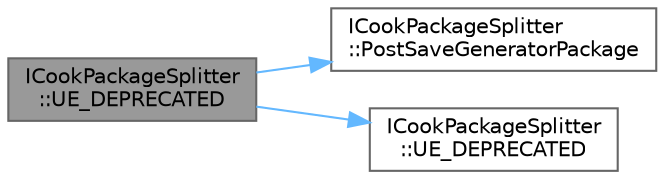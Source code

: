 digraph "ICookPackageSplitter::UE_DEPRECATED"
{
 // INTERACTIVE_SVG=YES
 // LATEX_PDF_SIZE
  bgcolor="transparent";
  edge [fontname=Helvetica,fontsize=10,labelfontname=Helvetica,labelfontsize=10];
  node [fontname=Helvetica,fontsize=10,shape=box,height=0.2,width=0.4];
  rankdir="LR";
  Node1 [id="Node000001",label="ICookPackageSplitter\l::UE_DEPRECATED",height=0.2,width=0.4,color="gray40", fillcolor="grey60", style="filled", fontcolor="black",tooltip=" "];
  Node1 -> Node2 [id="edge1_Node000001_Node000002",color="steelblue1",style="solid",tooltip=" "];
  Node2 [id="Node000002",label="ICookPackageSplitter\l::PostSaveGeneratorPackage",height=0.2,width=0.4,color="grey40", fillcolor="white", style="filled",URL="$d0/d6d/classICookPackageSplitter.html#ab6e75da99c2f3616877760440d184997",tooltip="Called after saving the parent generator package."];
  Node1 -> Node3 [id="edge2_Node000001_Node000003",color="steelblue1",style="solid",tooltip=" "];
  Node3 [id="Node000003",label="ICookPackageSplitter\l::UE_DEPRECATED",height=0.2,width=0.4,color="grey40", fillcolor="white", style="filled",URL="$d0/d6d/classICookPackageSplitter.html#a37d9e3e35befac19cd4e9efc30f68ca0",tooltip=" "];
}
